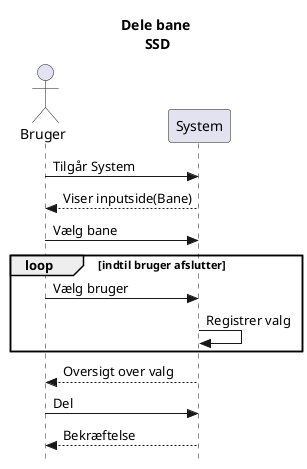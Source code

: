 @startuml Dele Bane (Brief)
title Dele bane\n SSD
skinparam style strictuml
actor Bruger
Bruger -> System: Tilgår System
System --> Bruger: Viser inputside(Bane)
Bruger ->System: Vælg bane
loop indtil bruger afslutter 
Bruger -> System: Vælg bruger
System->System:Registrer valg
end
System-->Bruger:Oversigt over valg
Bruger -> System:Del
System --> Bruger: Bekræftelse

@enduml